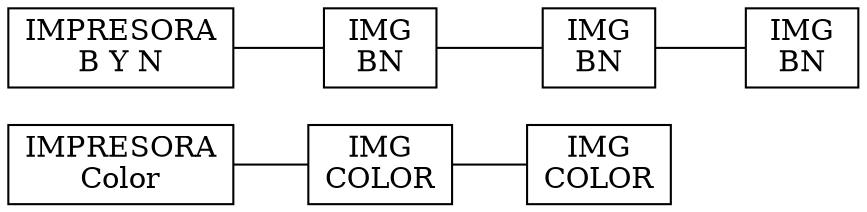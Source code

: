 digraph colaImpresoras {
node[shape=box]
edge[arrowhead=none]
0 [label="IMPRESORA\nColor"]
1 [label="IMG\nCOLOR"]
2 [label="IMG\nCOLOR"]
3 [label="IMPRESORA\nB Y N"]
4 [label="IMG\nBN"]
5 [label="IMG\nBN"]
6 [label="IMG\nBN"]
0->1
1->2
3->4
4->5
5->6
{rank=same; 0; 3}
rankdir=LR
}